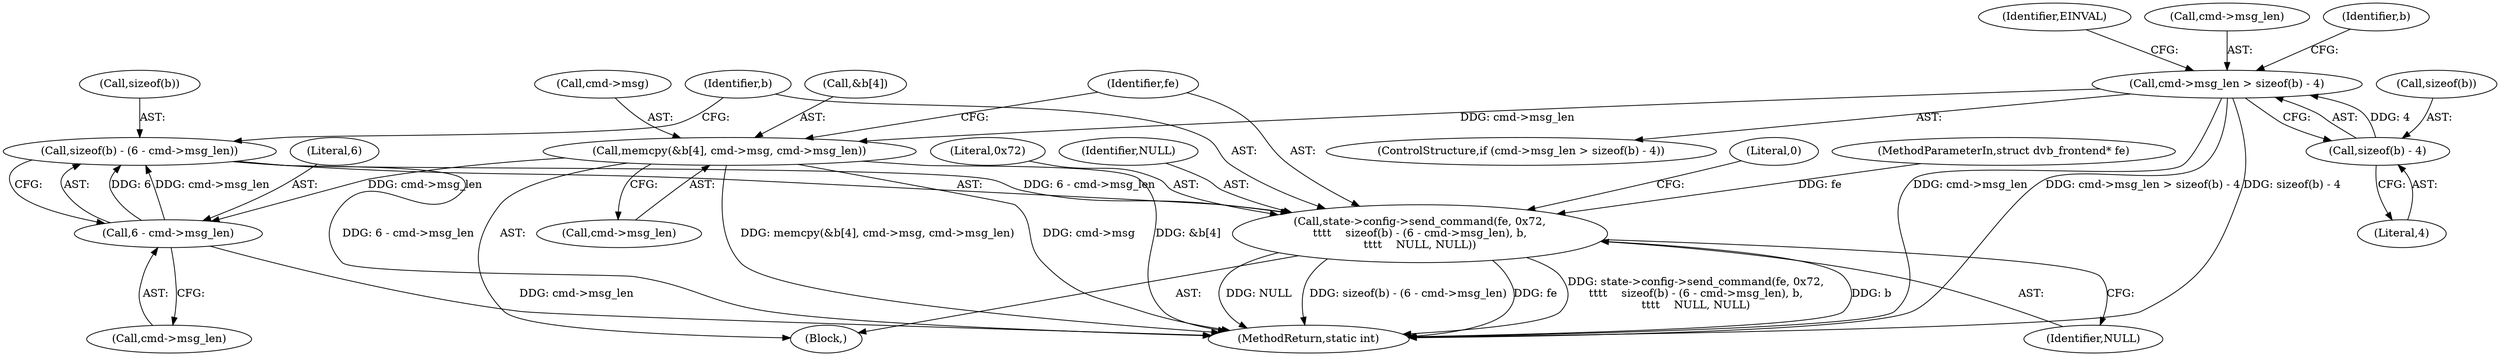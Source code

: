 digraph "0_linux_f2e323ec96077642d397bb1c355def536d489d16@API" {
"1000141" [label="(Call,sizeof(b) - (6 - cmd->msg_len))"];
"1000144" [label="(Call,6 - cmd->msg_len)"];
"1000127" [label="(Call,memcpy(&b[4], cmd->msg, cmd->msg_len))"];
"1000116" [label="(Call,cmd->msg_len > sizeof(b) - 4)"];
"1000120" [label="(Call,sizeof(b) - 4)"];
"1000138" [label="(Call,state->config->send_command(fe, 0x72,\n\t\t\t\t    sizeof(b) - (6 - cmd->msg_len), b,\n\t\t\t\t    NULL, NULL))"];
"1000132" [label="(Call,cmd->msg)"];
"1000127" [label="(Call,memcpy(&b[4], cmd->msg, cmd->msg_len))"];
"1000153" [label="(Literal,0)"];
"1000121" [label="(Call,sizeof(b))"];
"1000101" [label="(MethodParameterIn,struct dvb_frontend* fe)"];
"1000145" [label="(Literal,6)"];
"1000142" [label="(Call,sizeof(b))"];
"1000135" [label="(Call,cmd->msg_len)"];
"1000126" [label="(Identifier,EINVAL)"];
"1000120" [label="(Call,sizeof(b) - 4)"];
"1000154" [label="(MethodReturn,static int)"];
"1000141" [label="(Call,sizeof(b) - (6 - cmd->msg_len))"];
"1000103" [label="(Block,)"];
"1000138" [label="(Call,state->config->send_command(fe, 0x72,\n\t\t\t\t    sizeof(b) - (6 - cmd->msg_len), b,\n\t\t\t\t    NULL, NULL))"];
"1000128" [label="(Call,&b[4])"];
"1000151" [label="(Identifier,NULL)"];
"1000139" [label="(Identifier,fe)"];
"1000140" [label="(Literal,0x72)"];
"1000117" [label="(Call,cmd->msg_len)"];
"1000144" [label="(Call,6 - cmd->msg_len)"];
"1000150" [label="(Identifier,NULL)"];
"1000146" [label="(Call,cmd->msg_len)"];
"1000130" [label="(Identifier,b)"];
"1000123" [label="(Literal,4)"];
"1000149" [label="(Identifier,b)"];
"1000115" [label="(ControlStructure,if (cmd->msg_len > sizeof(b) - 4))"];
"1000116" [label="(Call,cmd->msg_len > sizeof(b) - 4)"];
"1000141" -> "1000138"  [label="AST: "];
"1000141" -> "1000144"  [label="CFG: "];
"1000142" -> "1000141"  [label="AST: "];
"1000144" -> "1000141"  [label="AST: "];
"1000149" -> "1000141"  [label="CFG: "];
"1000141" -> "1000154"  [label="DDG: 6 - cmd->msg_len"];
"1000141" -> "1000138"  [label="DDG: 6 - cmd->msg_len"];
"1000144" -> "1000141"  [label="DDG: 6"];
"1000144" -> "1000141"  [label="DDG: cmd->msg_len"];
"1000144" -> "1000146"  [label="CFG: "];
"1000145" -> "1000144"  [label="AST: "];
"1000146" -> "1000144"  [label="AST: "];
"1000144" -> "1000154"  [label="DDG: cmd->msg_len"];
"1000127" -> "1000144"  [label="DDG: cmd->msg_len"];
"1000127" -> "1000103"  [label="AST: "];
"1000127" -> "1000135"  [label="CFG: "];
"1000128" -> "1000127"  [label="AST: "];
"1000132" -> "1000127"  [label="AST: "];
"1000135" -> "1000127"  [label="AST: "];
"1000139" -> "1000127"  [label="CFG: "];
"1000127" -> "1000154"  [label="DDG: memcpy(&b[4], cmd->msg, cmd->msg_len)"];
"1000127" -> "1000154"  [label="DDG: cmd->msg"];
"1000127" -> "1000154"  [label="DDG: &b[4]"];
"1000116" -> "1000127"  [label="DDG: cmd->msg_len"];
"1000116" -> "1000115"  [label="AST: "];
"1000116" -> "1000120"  [label="CFG: "];
"1000117" -> "1000116"  [label="AST: "];
"1000120" -> "1000116"  [label="AST: "];
"1000126" -> "1000116"  [label="CFG: "];
"1000130" -> "1000116"  [label="CFG: "];
"1000116" -> "1000154"  [label="DDG: cmd->msg_len"];
"1000116" -> "1000154"  [label="DDG: cmd->msg_len > sizeof(b) - 4"];
"1000116" -> "1000154"  [label="DDG: sizeof(b) - 4"];
"1000120" -> "1000116"  [label="DDG: 4"];
"1000120" -> "1000123"  [label="CFG: "];
"1000121" -> "1000120"  [label="AST: "];
"1000123" -> "1000120"  [label="AST: "];
"1000138" -> "1000103"  [label="AST: "];
"1000138" -> "1000151"  [label="CFG: "];
"1000139" -> "1000138"  [label="AST: "];
"1000140" -> "1000138"  [label="AST: "];
"1000149" -> "1000138"  [label="AST: "];
"1000150" -> "1000138"  [label="AST: "];
"1000151" -> "1000138"  [label="AST: "];
"1000153" -> "1000138"  [label="CFG: "];
"1000138" -> "1000154"  [label="DDG: b"];
"1000138" -> "1000154"  [label="DDG: NULL"];
"1000138" -> "1000154"  [label="DDG: sizeof(b) - (6 - cmd->msg_len)"];
"1000138" -> "1000154"  [label="DDG: fe"];
"1000138" -> "1000154"  [label="DDG: state->config->send_command(fe, 0x72,\n\t\t\t\t    sizeof(b) - (6 - cmd->msg_len), b,\n\t\t\t\t    NULL, NULL)"];
"1000101" -> "1000138"  [label="DDG: fe"];
}
